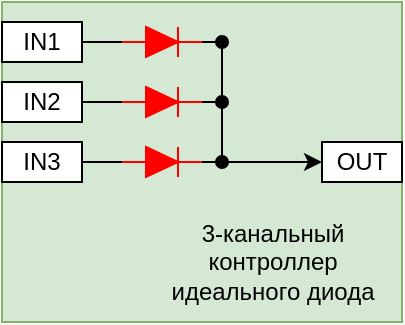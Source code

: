 <mxfile version="28.2.8">
  <diagram name="Страница — 1" id="p1sYkSzKcON784PMW9z_">
    <mxGraphModel dx="1188" dy="640" grid="1" gridSize="10" guides="1" tooltips="1" connect="1" arrows="1" fold="1" page="1" pageScale="1" pageWidth="827" pageHeight="1169" math="0" shadow="0">
      <root>
        <mxCell id="0" />
        <mxCell id="1" parent="0" />
        <mxCell id="PbFl-11jWjxNesODJ52S-1" value="" style="rounded=0;whiteSpace=wrap;html=1;fillColor=#d5e8d4;strokeColor=#82b366;container=0;" vertex="1" parent="1">
          <mxGeometry x="320" y="200" width="200" height="160" as="geometry" />
        </mxCell>
        <mxCell id="PbFl-11jWjxNesODJ52S-2" style="edgeStyle=orthogonalEdgeStyle;rounded=0;orthogonalLoop=1;jettySize=auto;html=1;startArrow=none;startFill=0;endArrow=none;endFill=0;" edge="1" parent="1">
          <mxGeometry relative="1" as="geometry">
            <mxPoint x="420" y="220.019" as="targetPoint" />
            <mxPoint x="430" y="220" as="sourcePoint" />
          </mxGeometry>
        </mxCell>
        <mxCell id="PbFl-11jWjxNesODJ52S-3" value="IN1" style="rounded=0;whiteSpace=wrap;html=1;container=0;" vertex="1" parent="1">
          <mxGeometry x="320" y="210" width="40" height="20" as="geometry" />
        </mxCell>
        <mxCell id="PbFl-11jWjxNesODJ52S-4" value="OUT" style="rounded=0;whiteSpace=wrap;html=1;container=0;" vertex="1" parent="1">
          <mxGeometry x="480" y="270" width="40" height="20" as="geometry" />
        </mxCell>
        <mxCell id="PbFl-11jWjxNesODJ52S-5" value="3-канальный&lt;br&gt;контроллер&lt;div&gt;идеального&amp;nbsp;диода&lt;/div&gt;" style="text;html=1;align=center;verticalAlign=middle;resizable=0;points=[];autosize=1;strokeColor=none;fillColor=none;container=0;" vertex="1" parent="1">
          <mxGeometry x="390" y="300" width="130" height="60" as="geometry" />
        </mxCell>
        <mxCell id="PbFl-11jWjxNesODJ52S-6" value="" style="pointerEvents=1;fillColor=strokeColor;verticalLabelPosition=bottom;shadow=0;dashed=0;align=center;html=1;verticalAlign=top;shape=mxgraph.electrical.diodes.diode;strokeColor=#FF0000;container=0;" vertex="1" parent="1">
          <mxGeometry x="380" y="212.5" width="40" height="15" as="geometry" />
        </mxCell>
        <mxCell id="PbFl-11jWjxNesODJ52S-7" style="edgeStyle=orthogonalEdgeStyle;rounded=0;orthogonalLoop=1;jettySize=auto;html=1;exitX=1;exitY=0.5;exitDx=0;exitDy=0;entryX=0;entryY=0.5;entryDx=0;entryDy=0;entryPerimeter=0;endArrow=none;endFill=0;" edge="1" parent="1" source="PbFl-11jWjxNesODJ52S-3" target="PbFl-11jWjxNesODJ52S-6">
          <mxGeometry relative="1" as="geometry" />
        </mxCell>
        <mxCell id="PbFl-11jWjxNesODJ52S-8" value="IN2" style="rounded=0;whiteSpace=wrap;html=1;container=0;" vertex="1" parent="1">
          <mxGeometry x="320" y="240" width="40" height="20" as="geometry" />
        </mxCell>
        <mxCell id="PbFl-11jWjxNesODJ52S-9" style="edgeStyle=orthogonalEdgeStyle;rounded=0;orthogonalLoop=1;jettySize=auto;html=1;exitX=1;exitY=0.5;exitDx=0;exitDy=0;exitPerimeter=0;endArrow=oval;endFill=1;" edge="1" parent="1" source="PbFl-11jWjxNesODJ52S-10">
          <mxGeometry relative="1" as="geometry">
            <mxPoint x="430" y="220" as="targetPoint" />
          </mxGeometry>
        </mxCell>
        <mxCell id="PbFl-11jWjxNesODJ52S-10" value="" style="pointerEvents=1;fillColor=strokeColor;verticalLabelPosition=bottom;shadow=0;dashed=0;align=center;html=1;verticalAlign=top;shape=mxgraph.electrical.diodes.diode;strokeColor=#FF0000;container=0;" vertex="1" parent="1">
          <mxGeometry x="380" y="242.5" width="40" height="15" as="geometry" />
        </mxCell>
        <mxCell id="PbFl-11jWjxNesODJ52S-11" style="edgeStyle=orthogonalEdgeStyle;rounded=0;orthogonalLoop=1;jettySize=auto;html=1;exitX=1;exitY=0.5;exitDx=0;exitDy=0;entryX=0;entryY=0.5;entryDx=0;entryDy=0;entryPerimeter=0;endArrow=none;endFill=0;" edge="1" parent="1" source="PbFl-11jWjxNesODJ52S-8" target="PbFl-11jWjxNesODJ52S-10">
          <mxGeometry relative="1" as="geometry" />
        </mxCell>
        <mxCell id="PbFl-11jWjxNesODJ52S-12" value="IN3" style="rounded=0;whiteSpace=wrap;html=1;container=0;" vertex="1" parent="1">
          <mxGeometry x="320" y="270" width="40" height="20" as="geometry" />
        </mxCell>
        <mxCell id="PbFl-11jWjxNesODJ52S-13" style="edgeStyle=orthogonalEdgeStyle;rounded=0;orthogonalLoop=1;jettySize=auto;html=1;exitX=1;exitY=0.5;exitDx=0;exitDy=0;exitPerimeter=0;endArrow=oval;endFill=1;" edge="1" parent="1" source="PbFl-11jWjxNesODJ52S-14">
          <mxGeometry relative="1" as="geometry">
            <mxPoint x="430" y="250" as="targetPoint" />
          </mxGeometry>
        </mxCell>
        <mxCell id="PbFl-11jWjxNesODJ52S-14" value="" style="pointerEvents=1;fillColor=strokeColor;verticalLabelPosition=bottom;shadow=0;dashed=0;align=center;html=1;verticalAlign=top;shape=mxgraph.electrical.diodes.diode;strokeColor=#FF0000;container=0;" vertex="1" parent="1">
          <mxGeometry x="380" y="272.5" width="40" height="15" as="geometry" />
        </mxCell>
        <mxCell id="PbFl-11jWjxNesODJ52S-15" style="edgeStyle=orthogonalEdgeStyle;rounded=0;orthogonalLoop=1;jettySize=auto;html=1;exitX=1;exitY=0.5;exitDx=0;exitDy=0;entryX=0;entryY=0.5;entryDx=0;entryDy=0;entryPerimeter=0;endArrow=none;endFill=0;" edge="1" parent="1" source="PbFl-11jWjxNesODJ52S-12" target="PbFl-11jWjxNesODJ52S-14">
          <mxGeometry relative="1" as="geometry" />
        </mxCell>
        <mxCell id="PbFl-11jWjxNesODJ52S-16" value="" style="edgeStyle=none;orthogonalLoop=1;jettySize=auto;html=1;rounded=0;entryX=0;entryY=0.5;entryDx=0;entryDy=0;startArrow=oval;startFill=1;" edge="1" parent="1" target="PbFl-11jWjxNesODJ52S-4">
          <mxGeometry width="100" relative="1" as="geometry">
            <mxPoint x="430" y="280" as="sourcePoint" />
            <mxPoint x="500" y="280" as="targetPoint" />
            <Array as="points" />
          </mxGeometry>
        </mxCell>
      </root>
    </mxGraphModel>
  </diagram>
</mxfile>
